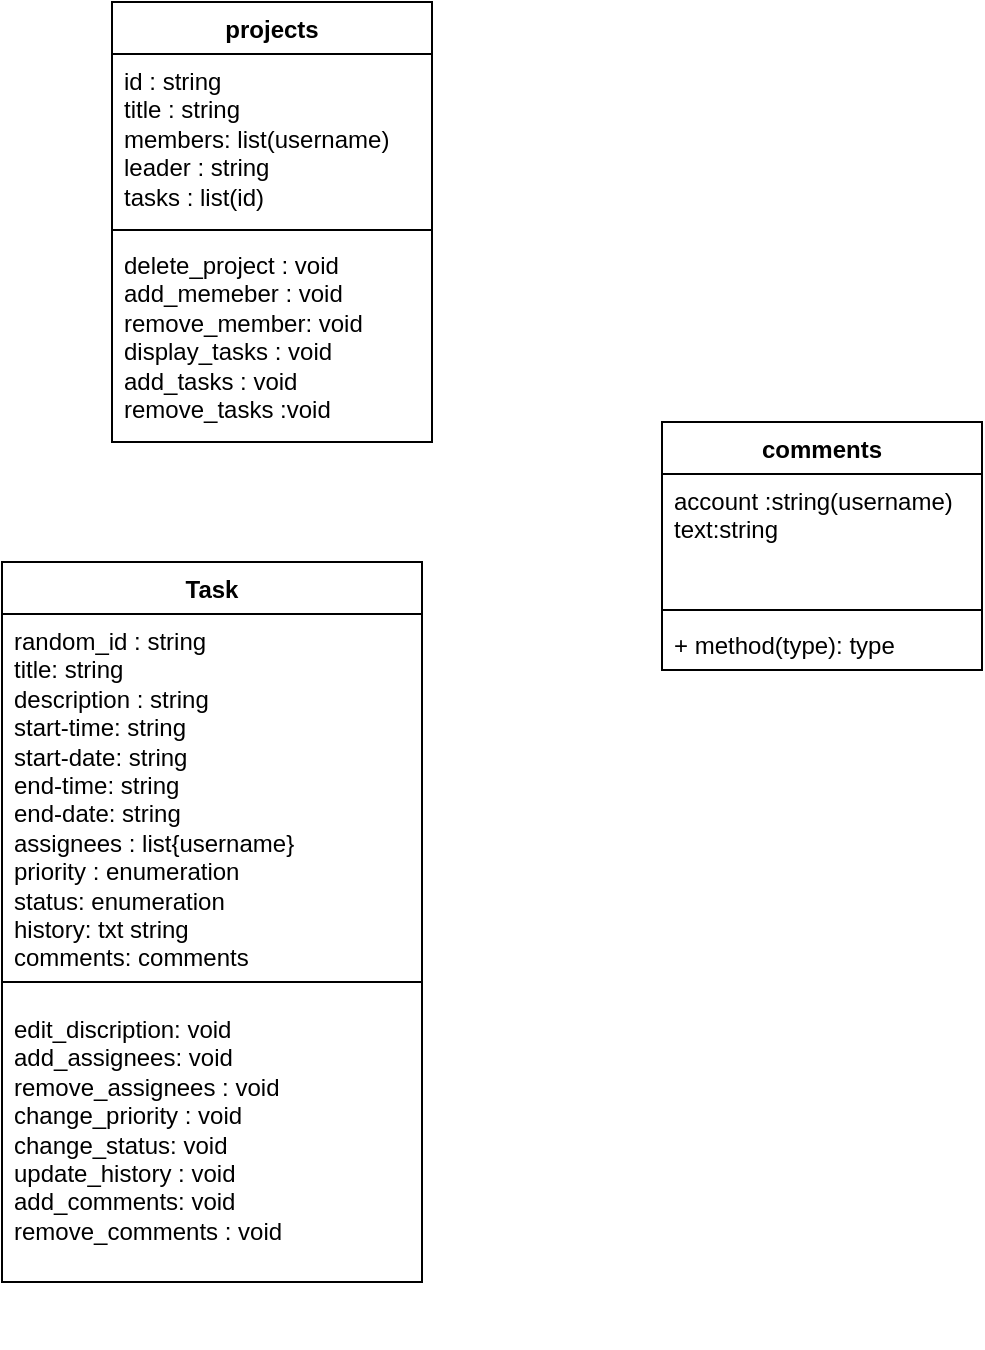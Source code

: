 <mxfile version="24.3.1" type="device" pages="2">
  <diagram name="Page-1" id="xK33fG2ODz29iO_l7YX8">
    <mxGraphModel dx="1253" dy="771" grid="1" gridSize="10" guides="1" tooltips="1" connect="1" arrows="1" fold="1" page="1" pageScale="1" pageWidth="850" pageHeight="1100" math="0" shadow="0">
      <root>
        <mxCell id="0" />
        <mxCell id="1" parent="0" />
        <mxCell id="UhPOPj_1ES6HjRLJNIc_-9" value="Task" style="swimlane;fontStyle=1;align=center;verticalAlign=top;childLayout=stackLayout;horizontal=1;startSize=26;horizontalStack=0;resizeParent=1;resizeParentMax=0;resizeLast=0;collapsible=1;marginBottom=0;whiteSpace=wrap;html=1;" parent="1" vertex="1">
          <mxGeometry x="290" y="280" width="210" height="210" as="geometry" />
        </mxCell>
        <mxCell id="UhPOPj_1ES6HjRLJNIc_-10" value="&lt;div&gt;&lt;span style=&quot;background-color: initial;&quot;&gt;random_id : string&lt;/span&gt;&lt;br&gt;&lt;/div&gt;&lt;div&gt;title: string&lt;/div&gt;&lt;div&gt;description : string&lt;/div&gt;&lt;div&gt;start-time: string&lt;/div&gt;&lt;div&gt;start-date: string&lt;/div&gt;&lt;div&gt;end-time: string&lt;/div&gt;&lt;div&gt;end-date: string&lt;/div&gt;&lt;div&gt;assignees : list{username}&lt;/div&gt;&lt;div&gt;priority : enumeration&lt;/div&gt;&lt;div&gt;status: enumeration&lt;/div&gt;&lt;div&gt;history: txt string&lt;/div&gt;&lt;div&gt;comments: comments&lt;/div&gt;" style="text;strokeColor=none;fillColor=none;align=left;verticalAlign=top;spacingLeft=4;spacingRight=4;overflow=hidden;rotatable=0;points=[[0,0.5],[1,0.5]];portConstraint=eastwest;whiteSpace=wrap;html=1;" parent="UhPOPj_1ES6HjRLJNIc_-9" vertex="1">
          <mxGeometry y="26" width="210" height="184" as="geometry" />
        </mxCell>
        <mxCell id="UhPOPj_1ES6HjRLJNIc_-19" value="projects" style="swimlane;fontStyle=1;align=center;verticalAlign=top;childLayout=stackLayout;horizontal=1;startSize=26;horizontalStack=0;resizeParent=1;resizeParentMax=0;resizeLast=0;collapsible=1;marginBottom=0;whiteSpace=wrap;html=1;" parent="1" vertex="1">
          <mxGeometry x="345" width="160" height="220" as="geometry" />
        </mxCell>
        <mxCell id="UhPOPj_1ES6HjRLJNIc_-20" value="id : string&lt;div&gt;title : string&lt;/div&gt;&lt;div&gt;members: list(username)&amp;nbsp;&lt;/div&gt;&lt;div&gt;leader : string&lt;/div&gt;&lt;div&gt;tasks : list(id)&lt;/div&gt;" style="text;strokeColor=none;fillColor=none;align=left;verticalAlign=top;spacingLeft=4;spacingRight=4;overflow=hidden;rotatable=0;points=[[0,0.5],[1,0.5]];portConstraint=eastwest;whiteSpace=wrap;html=1;" parent="UhPOPj_1ES6HjRLJNIc_-19" vertex="1">
          <mxGeometry y="26" width="160" height="84" as="geometry" />
        </mxCell>
        <mxCell id="UhPOPj_1ES6HjRLJNIc_-21" value="" style="line;strokeWidth=1;fillColor=none;align=left;verticalAlign=middle;spacingTop=-1;spacingLeft=3;spacingRight=3;rotatable=0;labelPosition=right;points=[];portConstraint=eastwest;strokeColor=inherit;" parent="UhPOPj_1ES6HjRLJNIc_-19" vertex="1">
          <mxGeometry y="110" width="160" height="8" as="geometry" />
        </mxCell>
        <mxCell id="UhPOPj_1ES6HjRLJNIc_-22" value="&lt;span style=&quot;text-wrap: nowrap;&quot;&gt;delete_project : void&lt;/span&gt;&lt;div style=&quot;text-wrap: nowrap;&quot;&gt;&lt;span style=&quot;background-color: initial;&quot;&gt;add_memeber : void&lt;/span&gt;&lt;br&gt;&lt;/div&gt;&lt;div style=&quot;text-wrap: nowrap;&quot;&gt;&lt;div&gt;remove_member: void&lt;/div&gt;&lt;/div&gt;&lt;div style=&quot;text-wrap: nowrap;&quot;&gt;display_tasks : void&lt;/div&gt;&lt;div style=&quot;text-wrap: nowrap;&quot;&gt;add_tasks : void&lt;/div&gt;&lt;div style=&quot;text-wrap: nowrap;&quot;&gt;remove_tasks :void&lt;/div&gt;&lt;div style=&quot;text-wrap: nowrap;&quot;&gt;&lt;br&gt;&lt;/div&gt;&lt;div style=&quot;text-wrap: nowrap;&quot;&gt;&amp;nbsp;&lt;/div&gt;" style="text;strokeColor=none;fillColor=none;align=left;verticalAlign=top;spacingLeft=4;spacingRight=4;overflow=hidden;rotatable=0;points=[[0,0.5],[1,0.5]];portConstraint=eastwest;whiteSpace=wrap;html=1;" parent="UhPOPj_1ES6HjRLJNIc_-19" vertex="1">
          <mxGeometry y="118" width="160" height="102" as="geometry" />
        </mxCell>
        <mxCell id="UhPOPj_1ES6HjRLJNIc_-24" value="" style="swimlane;startSize=0;" parent="1" vertex="1">
          <mxGeometry x="290" y="490" width="210" height="150" as="geometry" />
        </mxCell>
        <mxCell id="UhPOPj_1ES6HjRLJNIc_-26" value="edit_discription: void&lt;div&gt;add_assignees: void&lt;/div&gt;&lt;div&gt;remove_assignees : void&lt;/div&gt;&lt;div&gt;change_priority : void&lt;/div&gt;&lt;div&gt;change_status: void&lt;/div&gt;&lt;div&gt;update_history : void&lt;/div&gt;&lt;div&gt;add_comments: void&lt;/div&gt;&lt;div&gt;remove_comments : void&lt;/div&gt;" style="text;strokeColor=none;fillColor=none;align=left;verticalAlign=top;spacingLeft=4;spacingRight=4;overflow=hidden;rotatable=0;points=[[0,0.5],[1,0.5]];portConstraint=eastwest;whiteSpace=wrap;html=1;" parent="UhPOPj_1ES6HjRLJNIc_-24" vertex="1">
          <mxGeometry y="10" width="170" height="170" as="geometry" />
        </mxCell>
        <mxCell id="UhPOPj_1ES6HjRLJNIc_-28" value="comments" style="swimlane;fontStyle=1;align=center;verticalAlign=top;childLayout=stackLayout;horizontal=1;startSize=26;horizontalStack=0;resizeParent=1;resizeParentMax=0;resizeLast=0;collapsible=1;marginBottom=0;whiteSpace=wrap;html=1;" parent="1" vertex="1">
          <mxGeometry x="620" y="210" width="160" height="124" as="geometry" />
        </mxCell>
        <mxCell id="UhPOPj_1ES6HjRLJNIc_-29" value="account :string(username)&lt;div&gt;text:string&lt;/div&gt;" style="text;strokeColor=none;fillColor=none;align=left;verticalAlign=top;spacingLeft=4;spacingRight=4;overflow=hidden;rotatable=0;points=[[0,0.5],[1,0.5]];portConstraint=eastwest;whiteSpace=wrap;html=1;" parent="UhPOPj_1ES6HjRLJNIc_-28" vertex="1">
          <mxGeometry y="26" width="160" height="64" as="geometry" />
        </mxCell>
        <mxCell id="UhPOPj_1ES6HjRLJNIc_-30" value="" style="line;strokeWidth=1;fillColor=none;align=left;verticalAlign=middle;spacingTop=-1;spacingLeft=3;spacingRight=3;rotatable=0;labelPosition=right;points=[];portConstraint=eastwest;strokeColor=inherit;" parent="UhPOPj_1ES6HjRLJNIc_-28" vertex="1">
          <mxGeometry y="90" width="160" height="8" as="geometry" />
        </mxCell>
        <mxCell id="UhPOPj_1ES6HjRLJNIc_-31" value="+ method(type): type" style="text;strokeColor=none;fillColor=none;align=left;verticalAlign=top;spacingLeft=4;spacingRight=4;overflow=hidden;rotatable=0;points=[[0,0.5],[1,0.5]];portConstraint=eastwest;whiteSpace=wrap;html=1;" parent="UhPOPj_1ES6HjRLJNIc_-28" vertex="1">
          <mxGeometry y="98" width="160" height="26" as="geometry" />
        </mxCell>
      </root>
    </mxGraphModel>
  </diagram>
  <diagram id="szEaZJWG7jgovvT7kNak" name="Page-2">
    <mxGraphModel dx="940" dy="578" grid="1" gridSize="10" guides="1" tooltips="1" connect="1" arrows="1" fold="1" page="1" pageScale="1" pageWidth="850" pageHeight="1100" math="0" shadow="0">
      <root>
        <mxCell id="0" />
        <mxCell id="1" parent="0" />
      </root>
    </mxGraphModel>
  </diagram>
</mxfile>
